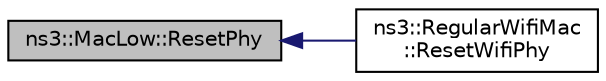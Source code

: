 digraph "ns3::MacLow::ResetPhy"
{
  edge [fontname="Helvetica",fontsize="10",labelfontname="Helvetica",labelfontsize="10"];
  node [fontname="Helvetica",fontsize="10",shape=record];
  rankdir="LR";
  Node1 [label="ns3::MacLow::ResetPhy",height=0.2,width=0.4,color="black", fillcolor="grey75", style="filled", fontcolor="black"];
  Node1 -> Node2 [dir="back",color="midnightblue",fontsize="10",style="solid"];
  Node2 [label="ns3::RegularWifiMac\l::ResetWifiPhy",height=0.2,width=0.4,color="black", fillcolor="white", style="filled",URL="$df/db9/classns3_1_1RegularWifiMac.html#a27dba298192a0dc28ce0eef7812c0b04"];
}

